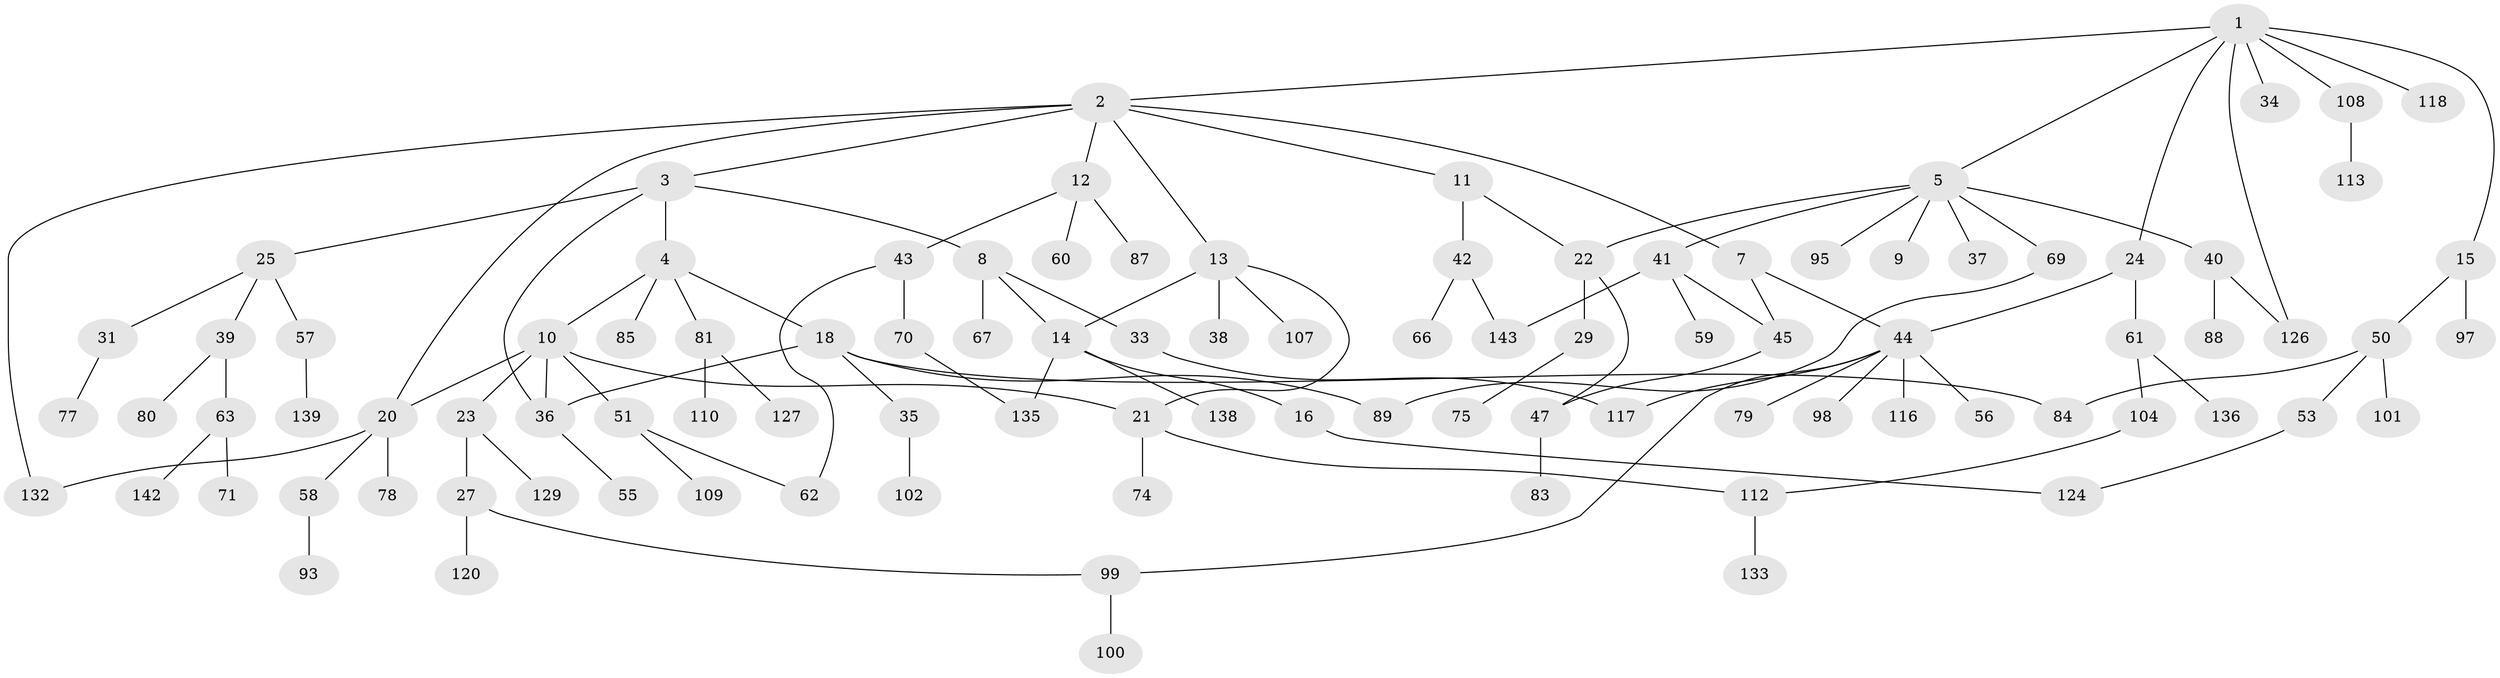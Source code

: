 // Generated by graph-tools (version 1.1) at 2025/51/02/27/25 19:51:37]
// undirected, 100 vertices, 119 edges
graph export_dot {
graph [start="1"]
  node [color=gray90,style=filled];
  1 [super="+32"];
  2 [super="+125"];
  3 [super="+94"];
  4 [super="+6"];
  5 [super="+28"];
  7 [super="+49"];
  8;
  9;
  10;
  11 [super="+144"];
  12 [super="+17"];
  13 [super="+19"];
  14 [super="+119"];
  15;
  16 [super="+92"];
  18;
  20 [super="+130"];
  21 [super="+103"];
  22 [super="+26"];
  23 [super="+76"];
  24 [super="+96"];
  25 [super="+30"];
  27 [super="+105"];
  29;
  31 [super="+122"];
  33 [super="+121"];
  34 [super="+115"];
  35;
  36 [super="+52"];
  37 [super="+46"];
  38 [super="+91"];
  39 [super="+48"];
  40;
  41 [super="+73"];
  42;
  43 [super="+86"];
  44 [super="+82"];
  45;
  47;
  50 [super="+134"];
  51 [super="+68"];
  53 [super="+54"];
  55 [super="+140"];
  56 [super="+64"];
  57 [super="+90"];
  58;
  59;
  60;
  61 [super="+65"];
  62 [super="+111"];
  63;
  66;
  67 [super="+72"];
  69;
  70;
  71;
  74 [super="+106"];
  75;
  77;
  78;
  79;
  80 [super="+137"];
  81;
  83;
  84;
  85;
  87;
  88;
  89 [super="+131"];
  93;
  95 [super="+141"];
  97;
  98;
  99 [super="+128"];
  100;
  101;
  102;
  104;
  107;
  108;
  109;
  110 [super="+123"];
  112 [super="+114"];
  113;
  116;
  117;
  118;
  120;
  124;
  126;
  127;
  129;
  132;
  133;
  135;
  136;
  138;
  139;
  142;
  143;
  1 -- 2;
  1 -- 5;
  1 -- 15;
  1 -- 24;
  1 -- 118;
  1 -- 34;
  1 -- 108;
  1 -- 126;
  2 -- 3;
  2 -- 7;
  2 -- 11;
  2 -- 12;
  2 -- 13;
  2 -- 20;
  2 -- 132;
  3 -- 4;
  3 -- 8;
  3 -- 25;
  3 -- 36;
  4 -- 18;
  4 -- 81;
  4 -- 85;
  4 -- 10;
  5 -- 9;
  5 -- 22;
  5 -- 37;
  5 -- 41;
  5 -- 69;
  5 -- 95;
  5 -- 40;
  7 -- 44;
  7 -- 45;
  8 -- 14;
  8 -- 33;
  8 -- 67;
  10 -- 23;
  10 -- 51;
  10 -- 21;
  10 -- 20;
  10 -- 36;
  11 -- 42;
  11 -- 22;
  12 -- 43;
  12 -- 60;
  12 -- 87;
  13 -- 21;
  13 -- 38;
  13 -- 14;
  13 -- 107;
  14 -- 16;
  14 -- 138;
  14 -- 135;
  15 -- 50;
  15 -- 97;
  16 -- 124;
  18 -- 35;
  18 -- 84;
  18 -- 89;
  18 -- 36;
  20 -- 58;
  20 -- 78;
  20 -- 132;
  21 -- 74;
  21 -- 112;
  22 -- 47;
  22 -- 29;
  23 -- 27;
  23 -- 129;
  24 -- 44;
  24 -- 61;
  25 -- 31;
  25 -- 39;
  25 -- 57;
  27 -- 99;
  27 -- 120;
  29 -- 75;
  31 -- 77;
  33 -- 117;
  35 -- 102;
  36 -- 55;
  39 -- 63;
  39 -- 80;
  40 -- 88;
  40 -- 126;
  41 -- 45;
  41 -- 59;
  41 -- 143;
  42 -- 66;
  42 -- 143;
  43 -- 62;
  43 -- 70;
  44 -- 56;
  44 -- 79;
  44 -- 98;
  44 -- 116;
  44 -- 99;
  44 -- 117;
  45 -- 47;
  47 -- 83;
  50 -- 53;
  50 -- 101;
  50 -- 84;
  51 -- 109;
  51 -- 62;
  53 -- 124;
  57 -- 139;
  58 -- 93;
  61 -- 104;
  61 -- 136;
  63 -- 71;
  63 -- 142;
  69 -- 89;
  70 -- 135;
  81 -- 110;
  81 -- 127;
  99 -- 100;
  104 -- 112;
  108 -- 113;
  112 -- 133;
}
